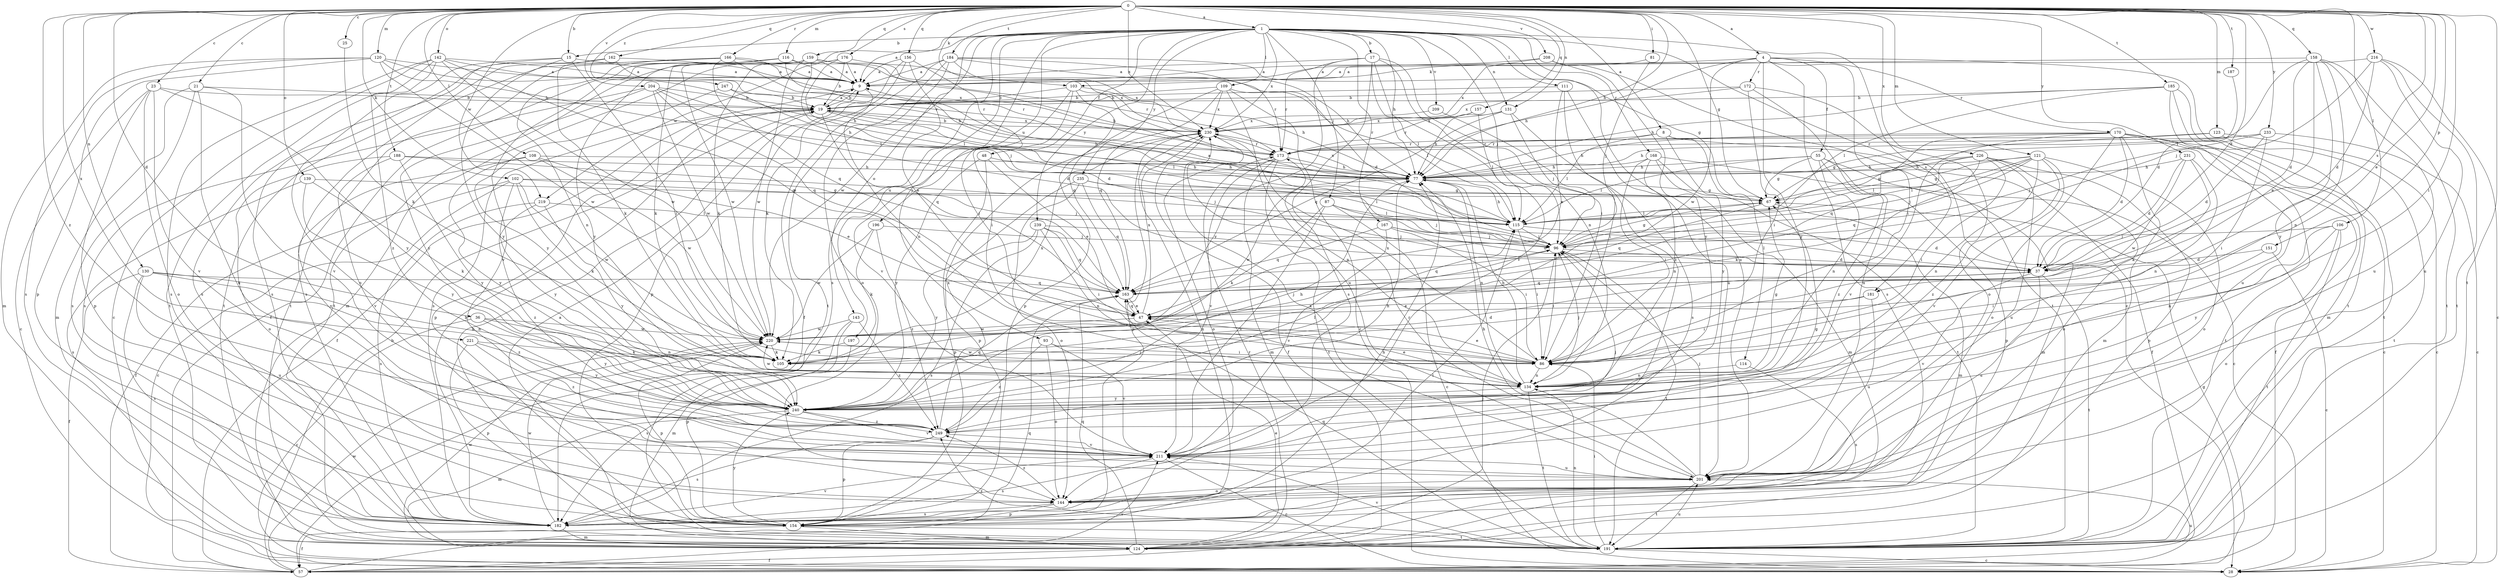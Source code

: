 strict digraph  {
0;
1;
4;
8;
9;
15;
17;
19;
21;
23;
25;
28;
36;
37;
47;
48;
55;
57;
67;
77;
81;
86;
87;
93;
96;
102;
103;
105;
106;
108;
109;
111;
114;
115;
116;
120;
121;
123;
124;
130;
131;
134;
139;
142;
143;
144;
151;
154;
156;
157;
158;
159;
162;
163;
166;
167;
168;
170;
172;
173;
176;
181;
182;
184;
185;
187;
188;
191;
196;
197;
201;
204;
208;
209;
211;
216;
219;
220;
221;
226;
230;
231;
233;
235;
239;
240;
247;
249;
0 -> 1  [label=a];
0 -> 4  [label=a];
0 -> 8  [label=a];
0 -> 15  [label=b];
0 -> 21  [label=c];
0 -> 23  [label=c];
0 -> 25  [label=c];
0 -> 36  [label=d];
0 -> 37  [label=d];
0 -> 47  [label=e];
0 -> 67  [label=g];
0 -> 77  [label=h];
0 -> 81  [label=i];
0 -> 86  [label=i];
0 -> 102  [label=k];
0 -> 103  [label=k];
0 -> 106  [label=l];
0 -> 108  [label=l];
0 -> 116  [label=m];
0 -> 120  [label=m];
0 -> 121  [label=m];
0 -> 123  [label=m];
0 -> 130  [label=n];
0 -> 131  [label=n];
0 -> 139  [label=o];
0 -> 142  [label=o];
0 -> 151  [label=p];
0 -> 156  [label=q];
0 -> 157  [label=q];
0 -> 158  [label=q];
0 -> 159  [label=q];
0 -> 162  [label=q];
0 -> 166  [label=r];
0 -> 176  [label=s];
0 -> 181  [label=s];
0 -> 184  [label=t];
0 -> 185  [label=t];
0 -> 187  [label=t];
0 -> 188  [label=t];
0 -> 191  [label=t];
0 -> 204  [label=v];
0 -> 208  [label=v];
0 -> 216  [label=w];
0 -> 219  [label=w];
0 -> 221  [label=x];
0 -> 226  [label=x];
0 -> 230  [label=x];
0 -> 231  [label=y];
0 -> 233  [label=y];
0 -> 247  [label=z];
0 -> 249  [label=z];
1 -> 9  [label=a];
1 -> 15  [label=b];
1 -> 17  [label=b];
1 -> 28  [label=c];
1 -> 48  [label=f];
1 -> 77  [label=h];
1 -> 87  [label=j];
1 -> 93  [label=j];
1 -> 96  [label=j];
1 -> 109  [label=l];
1 -> 111  [label=l];
1 -> 131  [label=n];
1 -> 143  [label=o];
1 -> 167  [label=r];
1 -> 168  [label=r];
1 -> 181  [label=s];
1 -> 182  [label=s];
1 -> 196  [label=u];
1 -> 197  [label=u];
1 -> 201  [label=u];
1 -> 209  [label=v];
1 -> 219  [label=w];
1 -> 220  [label=w];
1 -> 230  [label=x];
1 -> 235  [label=y];
1 -> 239  [label=y];
4 -> 55  [label=f];
4 -> 77  [label=h];
4 -> 86  [label=i];
4 -> 103  [label=k];
4 -> 170  [label=r];
4 -> 172  [label=r];
4 -> 182  [label=s];
4 -> 191  [label=t];
4 -> 220  [label=w];
4 -> 240  [label=y];
8 -> 57  [label=f];
8 -> 114  [label=l];
8 -> 115  [label=l];
8 -> 173  [label=r];
8 -> 240  [label=y];
9 -> 19  [label=b];
9 -> 134  [label=n];
9 -> 182  [label=s];
15 -> 9  [label=a];
15 -> 86  [label=i];
15 -> 144  [label=o];
15 -> 182  [label=s];
15 -> 240  [label=y];
17 -> 9  [label=a];
17 -> 86  [label=i];
17 -> 115  [label=l];
17 -> 134  [label=n];
17 -> 173  [label=r];
17 -> 182  [label=s];
17 -> 211  [label=v];
17 -> 240  [label=y];
19 -> 9  [label=a];
19 -> 57  [label=f];
19 -> 77  [label=h];
19 -> 115  [label=l];
19 -> 154  [label=p];
19 -> 163  [label=q];
19 -> 230  [label=x];
21 -> 19  [label=b];
21 -> 124  [label=m];
21 -> 182  [label=s];
21 -> 201  [label=u];
21 -> 211  [label=v];
23 -> 19  [label=b];
23 -> 28  [label=c];
23 -> 144  [label=o];
23 -> 154  [label=p];
23 -> 211  [label=v];
23 -> 240  [label=y];
25 -> 105  [label=k];
36 -> 28  [label=c];
36 -> 134  [label=n];
36 -> 220  [label=w];
36 -> 240  [label=y];
37 -> 163  [label=q];
37 -> 191  [label=t];
37 -> 201  [label=u];
37 -> 211  [label=v];
47 -> 163  [label=q];
47 -> 220  [label=w];
47 -> 230  [label=x];
48 -> 47  [label=e];
48 -> 77  [label=h];
48 -> 154  [label=p];
48 -> 240  [label=y];
55 -> 67  [label=g];
55 -> 77  [label=h];
55 -> 115  [label=l];
55 -> 124  [label=m];
55 -> 134  [label=n];
55 -> 154  [label=p];
55 -> 249  [label=z];
57 -> 19  [label=b];
57 -> 67  [label=g];
57 -> 163  [label=q];
57 -> 201  [label=u];
57 -> 211  [label=v];
57 -> 220  [label=w];
67 -> 115  [label=l];
67 -> 124  [label=m];
67 -> 163  [label=q];
77 -> 67  [label=g];
77 -> 134  [label=n];
77 -> 220  [label=w];
77 -> 230  [label=x];
81 -> 9  [label=a];
81 -> 96  [label=j];
86 -> 47  [label=e];
86 -> 134  [label=n];
86 -> 220  [label=w];
86 -> 230  [label=x];
87 -> 28  [label=c];
87 -> 96  [label=j];
87 -> 105  [label=k];
87 -> 115  [label=l];
87 -> 211  [label=v];
93 -> 86  [label=i];
93 -> 144  [label=o];
93 -> 211  [label=v];
93 -> 249  [label=z];
96 -> 37  [label=d];
96 -> 67  [label=g];
96 -> 86  [label=i];
96 -> 163  [label=q];
96 -> 191  [label=t];
102 -> 28  [label=c];
102 -> 57  [label=f];
102 -> 67  [label=g];
102 -> 96  [label=j];
102 -> 105  [label=k];
102 -> 220  [label=w];
102 -> 240  [label=y];
103 -> 19  [label=b];
103 -> 77  [label=h];
103 -> 86  [label=i];
103 -> 115  [label=l];
103 -> 163  [label=q];
103 -> 211  [label=v];
105 -> 37  [label=d];
105 -> 230  [label=x];
106 -> 96  [label=j];
106 -> 134  [label=n];
106 -> 144  [label=o];
106 -> 191  [label=t];
106 -> 240  [label=y];
108 -> 47  [label=e];
108 -> 77  [label=h];
108 -> 211  [label=v];
108 -> 220  [label=w];
108 -> 240  [label=y];
109 -> 19  [label=b];
109 -> 28  [label=c];
109 -> 115  [label=l];
109 -> 154  [label=p];
109 -> 163  [label=q];
109 -> 201  [label=u];
109 -> 230  [label=x];
111 -> 19  [label=b];
111 -> 47  [label=e];
111 -> 201  [label=u];
111 -> 249  [label=z];
114 -> 134  [label=n];
114 -> 182  [label=s];
115 -> 9  [label=a];
115 -> 37  [label=d];
115 -> 77  [label=h];
115 -> 86  [label=i];
115 -> 96  [label=j];
116 -> 9  [label=a];
116 -> 77  [label=h];
116 -> 173  [label=r];
116 -> 191  [label=t];
116 -> 220  [label=w];
116 -> 240  [label=y];
120 -> 9  [label=a];
120 -> 77  [label=h];
120 -> 115  [label=l];
120 -> 124  [label=m];
120 -> 154  [label=p];
120 -> 182  [label=s];
120 -> 220  [label=w];
121 -> 67  [label=g];
121 -> 77  [label=h];
121 -> 96  [label=j];
121 -> 115  [label=l];
121 -> 134  [label=n];
121 -> 144  [label=o];
121 -> 163  [label=q];
121 -> 211  [label=v];
121 -> 249  [label=z];
123 -> 28  [label=c];
123 -> 67  [label=g];
123 -> 173  [label=r];
123 -> 191  [label=t];
124 -> 47  [label=e];
124 -> 57  [label=f];
124 -> 96  [label=j];
124 -> 163  [label=q];
124 -> 173  [label=r];
124 -> 220  [label=w];
130 -> 57  [label=f];
130 -> 134  [label=n];
130 -> 163  [label=q];
130 -> 182  [label=s];
130 -> 201  [label=u];
130 -> 249  [label=z];
131 -> 77  [label=h];
131 -> 96  [label=j];
131 -> 163  [label=q];
131 -> 182  [label=s];
131 -> 230  [label=x];
134 -> 47  [label=e];
134 -> 67  [label=g];
134 -> 77  [label=h];
134 -> 96  [label=j];
134 -> 191  [label=t];
134 -> 220  [label=w];
134 -> 240  [label=y];
139 -> 67  [label=g];
139 -> 105  [label=k];
139 -> 182  [label=s];
139 -> 240  [label=y];
142 -> 9  [label=a];
142 -> 28  [label=c];
142 -> 47  [label=e];
142 -> 173  [label=r];
142 -> 182  [label=s];
142 -> 191  [label=t];
142 -> 220  [label=w];
142 -> 249  [label=z];
143 -> 124  [label=m];
143 -> 154  [label=p];
143 -> 220  [label=w];
143 -> 249  [label=z];
144 -> 154  [label=p];
144 -> 182  [label=s];
144 -> 249  [label=z];
151 -> 28  [label=c];
151 -> 37  [label=d];
151 -> 86  [label=i];
154 -> 57  [label=f];
154 -> 124  [label=m];
154 -> 191  [label=t];
154 -> 230  [label=x];
154 -> 240  [label=y];
156 -> 9  [label=a];
156 -> 47  [label=e];
156 -> 86  [label=i];
156 -> 105  [label=k];
156 -> 154  [label=p];
157 -> 115  [label=l];
157 -> 173  [label=r];
157 -> 230  [label=x];
158 -> 9  [label=a];
158 -> 37  [label=d];
158 -> 47  [label=e];
158 -> 115  [label=l];
158 -> 134  [label=n];
158 -> 191  [label=t];
158 -> 201  [label=u];
158 -> 240  [label=y];
159 -> 9  [label=a];
159 -> 57  [label=f];
159 -> 77  [label=h];
159 -> 96  [label=j];
159 -> 105  [label=k];
159 -> 191  [label=t];
159 -> 211  [label=v];
159 -> 220  [label=w];
159 -> 230  [label=x];
162 -> 9  [label=a];
162 -> 105  [label=k];
162 -> 173  [label=r];
162 -> 182  [label=s];
163 -> 47  [label=e];
166 -> 9  [label=a];
166 -> 134  [label=n];
166 -> 163  [label=q];
166 -> 173  [label=r];
166 -> 182  [label=s];
166 -> 191  [label=t];
166 -> 230  [label=x];
167 -> 37  [label=d];
167 -> 86  [label=i];
167 -> 96  [label=j];
167 -> 163  [label=q];
167 -> 211  [label=v];
168 -> 28  [label=c];
168 -> 77  [label=h];
168 -> 86  [label=i];
168 -> 124  [label=m];
168 -> 134  [label=n];
168 -> 191  [label=t];
170 -> 28  [label=c];
170 -> 37  [label=d];
170 -> 57  [label=f];
170 -> 77  [label=h];
170 -> 124  [label=m];
170 -> 144  [label=o];
170 -> 163  [label=q];
170 -> 173  [label=r];
170 -> 191  [label=t];
170 -> 211  [label=v];
172 -> 19  [label=b];
172 -> 86  [label=i];
172 -> 144  [label=o];
172 -> 201  [label=u];
172 -> 230  [label=x];
173 -> 77  [label=h];
173 -> 124  [label=m];
173 -> 144  [label=o];
173 -> 191  [label=t];
173 -> 211  [label=v];
176 -> 9  [label=a];
176 -> 19  [label=b];
176 -> 77  [label=h];
176 -> 105  [label=k];
176 -> 115  [label=l];
176 -> 124  [label=m];
181 -> 47  [label=e];
181 -> 86  [label=i];
181 -> 201  [label=u];
182 -> 19  [label=b];
182 -> 77  [label=h];
182 -> 115  [label=l];
182 -> 124  [label=m];
182 -> 211  [label=v];
182 -> 220  [label=w];
184 -> 9  [label=a];
184 -> 37  [label=d];
184 -> 57  [label=f];
184 -> 67  [label=g];
184 -> 144  [label=o];
184 -> 173  [label=r];
184 -> 191  [label=t];
184 -> 230  [label=x];
185 -> 19  [label=b];
185 -> 77  [label=h];
185 -> 115  [label=l];
185 -> 124  [label=m];
185 -> 191  [label=t];
185 -> 201  [label=u];
187 -> 37  [label=d];
188 -> 77  [label=h];
188 -> 96  [label=j];
188 -> 144  [label=o];
188 -> 211  [label=v];
188 -> 240  [label=y];
191 -> 9  [label=a];
191 -> 19  [label=b];
191 -> 28  [label=c];
191 -> 86  [label=i];
191 -> 134  [label=n];
191 -> 163  [label=q];
191 -> 201  [label=u];
191 -> 211  [label=v];
191 -> 249  [label=z];
196 -> 96  [label=j];
196 -> 105  [label=k];
196 -> 220  [label=w];
196 -> 249  [label=z];
197 -> 105  [label=k];
197 -> 182  [label=s];
201 -> 77  [label=h];
201 -> 96  [label=j];
201 -> 144  [label=o];
201 -> 173  [label=r];
201 -> 191  [label=t];
201 -> 230  [label=x];
204 -> 19  [label=b];
204 -> 37  [label=d];
204 -> 77  [label=h];
204 -> 163  [label=q];
204 -> 182  [label=s];
204 -> 220  [label=w];
204 -> 240  [label=y];
208 -> 9  [label=a];
208 -> 191  [label=t];
208 -> 230  [label=x];
208 -> 240  [label=y];
209 -> 86  [label=i];
209 -> 230  [label=x];
211 -> 28  [label=c];
211 -> 67  [label=g];
211 -> 96  [label=j];
211 -> 182  [label=s];
211 -> 201  [label=u];
216 -> 9  [label=a];
216 -> 28  [label=c];
216 -> 37  [label=d];
216 -> 96  [label=j];
216 -> 191  [label=t];
216 -> 201  [label=u];
219 -> 115  [label=l];
219 -> 182  [label=s];
219 -> 240  [label=y];
219 -> 249  [label=z];
220 -> 86  [label=i];
220 -> 96  [label=j];
220 -> 105  [label=k];
220 -> 154  [label=p];
221 -> 105  [label=k];
221 -> 154  [label=p];
221 -> 240  [label=y];
221 -> 249  [label=z];
226 -> 67  [label=g];
226 -> 77  [label=h];
226 -> 86  [label=i];
226 -> 105  [label=k];
226 -> 115  [label=l];
226 -> 144  [label=o];
226 -> 154  [label=p];
226 -> 201  [label=u];
230 -> 19  [label=b];
230 -> 57  [label=f];
230 -> 134  [label=n];
230 -> 154  [label=p];
230 -> 173  [label=r];
231 -> 37  [label=d];
231 -> 77  [label=h];
231 -> 105  [label=k];
231 -> 134  [label=n];
231 -> 220  [label=w];
233 -> 28  [label=c];
233 -> 37  [label=d];
233 -> 77  [label=h];
233 -> 86  [label=i];
233 -> 96  [label=j];
233 -> 173  [label=r];
235 -> 67  [label=g];
235 -> 115  [label=l];
235 -> 144  [label=o];
235 -> 154  [label=p];
235 -> 163  [label=q];
239 -> 86  [label=i];
239 -> 96  [label=j];
239 -> 134  [label=n];
239 -> 163  [label=q];
239 -> 182  [label=s];
239 -> 240  [label=y];
240 -> 77  [label=h];
240 -> 115  [label=l];
240 -> 124  [label=m];
240 -> 163  [label=q];
240 -> 211  [label=v];
240 -> 249  [label=z];
247 -> 19  [label=b];
247 -> 37  [label=d];
247 -> 240  [label=y];
249 -> 77  [label=h];
249 -> 154  [label=p];
249 -> 182  [label=s];
249 -> 211  [label=v];
249 -> 230  [label=x];
}
